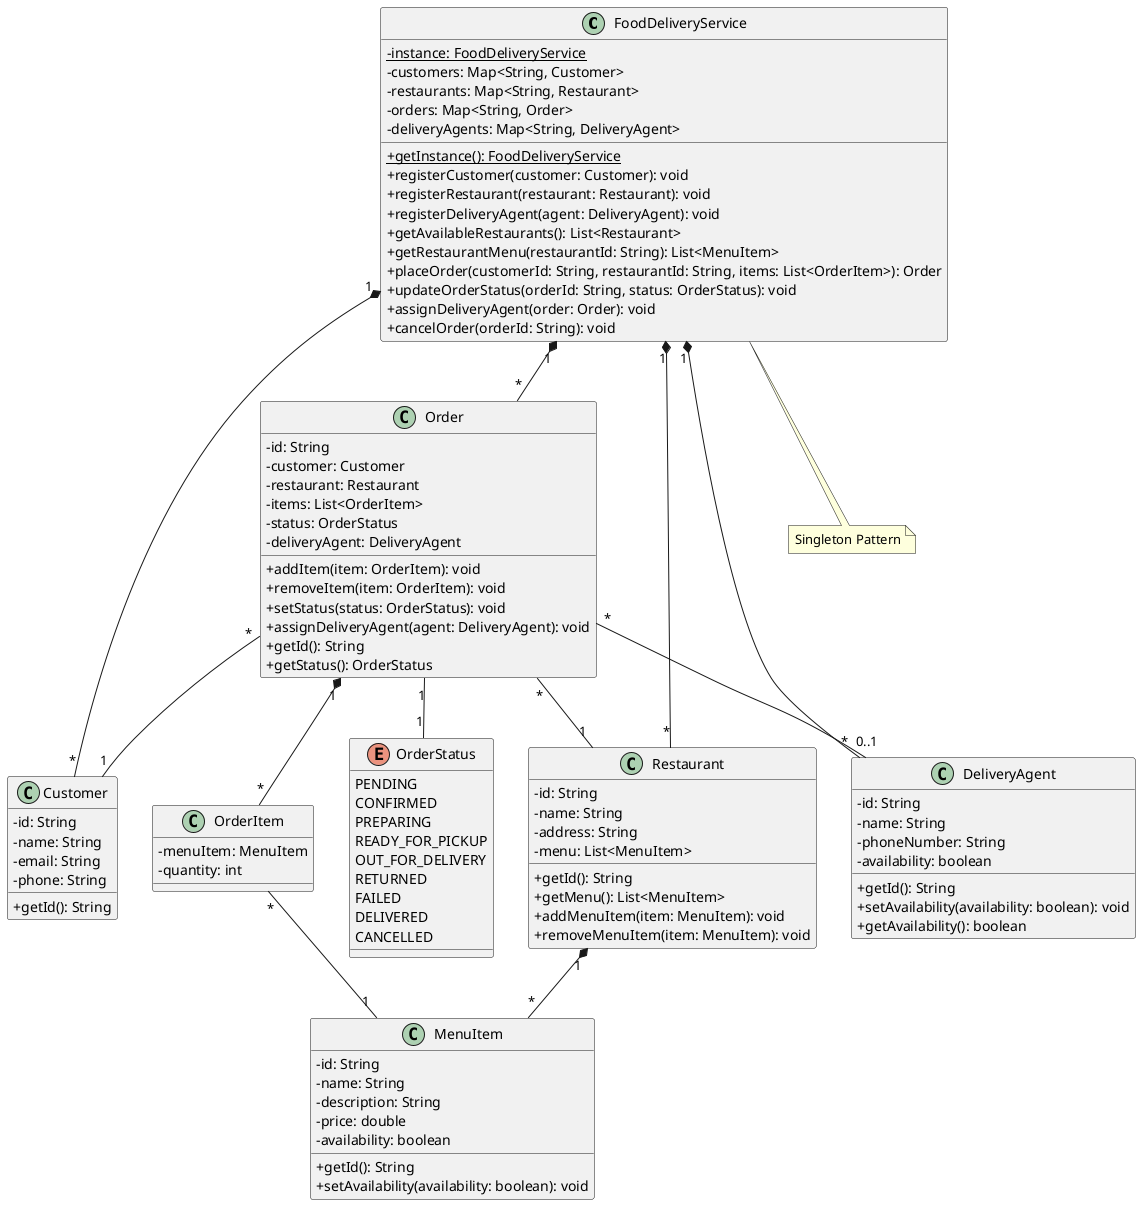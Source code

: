 //https://www.planttext.com/

@startuml FoodDeliverySystem

skinparam classAttributeIconSize 0

class FoodDeliveryService {
    - {static} instance: FoodDeliveryService
    - customers: Map<String, Customer>
    - restaurants: Map<String, Restaurant>
    - orders: Map<String, Order>
    - deliveryAgents: Map<String, DeliveryAgent>
    + {static} getInstance(): FoodDeliveryService
    + registerCustomer(customer: Customer): void
    + registerRestaurant(restaurant: Restaurant): void
    + registerDeliveryAgent(agent: DeliveryAgent): void
    + getAvailableRestaurants(): List<Restaurant>
    + getRestaurantMenu(restaurantId: String): List<MenuItem>
    + placeOrder(customerId: String, restaurantId: String, items: List<OrderItem>): Order
    + updateOrderStatus(orderId: String, status: OrderStatus): void
    + assignDeliveryAgent(order: Order): void
    + cancelOrder(orderId: String): void
}

class Customer {
    - id: String
    - name: String
    - email: String
    - phone: String
    + getId(): String
}

class Restaurant {
    - id: String
    - name: String
    - address: String
    - menu: List<MenuItem>
    + getId(): String
    + getMenu(): List<MenuItem>
    + addMenuItem(item: MenuItem): void
    + removeMenuItem(item: MenuItem): void
}

class MenuItem {
    - id: String
    - name: String
    - description: String
    - price: double
    - availability: boolean
    + getId(): String
    + setAvailability(availability: boolean): void
}

class DeliveryAgent {
    - id: String
    - name: String
    - phoneNumber: String
    - availability: boolean
    + getId(): String
    + setAvailability(availability: boolean): void
    + getAvailability(): boolean
}

class Order {
    - id: String
    - customer: Customer
    - restaurant: Restaurant
    - items: List<OrderItem>
    - status: OrderStatus
    - deliveryAgent: DeliveryAgent
    + addItem(item: OrderItem): void
    + removeItem(item: OrderItem): void
    + setStatus(status: OrderStatus): void
    + assignDeliveryAgent(agent: DeliveryAgent): void
    + getId(): String
    + getStatus(): OrderStatus
}

class OrderItem {
    - menuItem: MenuItem
    - quantity: int
}

enum OrderStatus {
    PENDING
    CONFIRMED
    PREPARING
    READY_FOR_PICKUP
    OUT_FOR_DELIVERY
    RETURNED
    FAILED
    DELIVERED
    CANCELLED
}

FoodDeliveryService "1" *-- "*" Customer
FoodDeliveryService "1" *-- "*" Restaurant
FoodDeliveryService "1" *-- "*" Order
FoodDeliveryService "1" *-- "*" DeliveryAgent

Restaurant "1" *-- "*" MenuItem
Order "*" -- "1" Customer
Order "*" -- "1" Restaurant
Order "1" *-- "*" OrderItem
Order "*" -- "0..1" DeliveryAgent
OrderItem "*" -- "1" MenuItem
Order "1" -- "1" OrderStatus

note "Singleton Pattern" as N1
FoodDeliveryService .. N1

@enduml